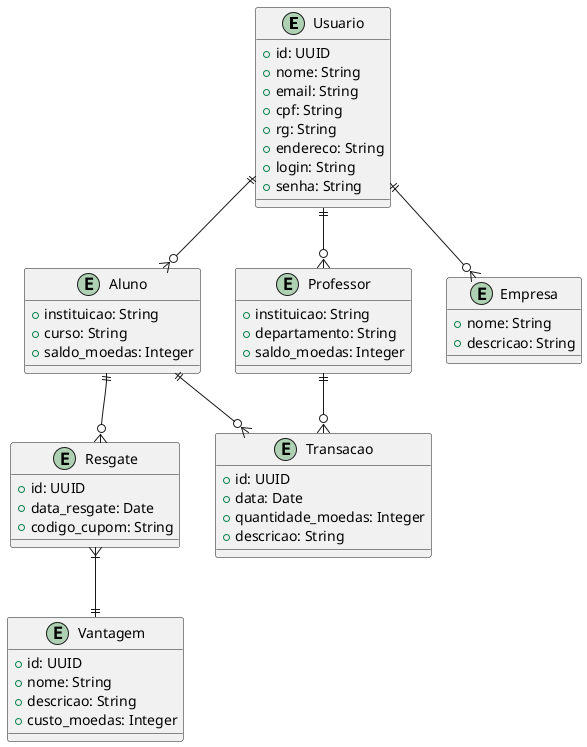 @startuml
entity Usuario {
    +id: UUID
    +nome: String
    +email: String
    +cpf: String
    +rg: String
    +endereco: String
    +login: String
    +senha: String
}

entity Aluno {
    +instituicao: String
    +curso: String
    +saldo_moedas: Integer
}

entity Professor {
    +instituicao: String
    +departamento: String
    +saldo_moedas: Integer
}

entity Empresa {
    +nome: String
    +descricao: String
}

entity Vantagem {
    +id: UUID
    +nome: String
    +descricao: String
    +custo_moedas: Integer
}

entity Resgate {
    +id: UUID
    +data_resgate: Date
    +codigo_cupom: String
}

entity Transacao {
    +id: UUID
    +data: Date
    +quantidade_moedas: Integer
    +descricao: String
}

Usuario ||--o{ Aluno
Usuario ||--o{ Professor
Usuario ||--o{ Empresa
Aluno ||--o{ Resgate
Resgate }|--|| Vantagem
Professor ||--o{ Transacao
Aluno ||--o{ Transacao

@enduml